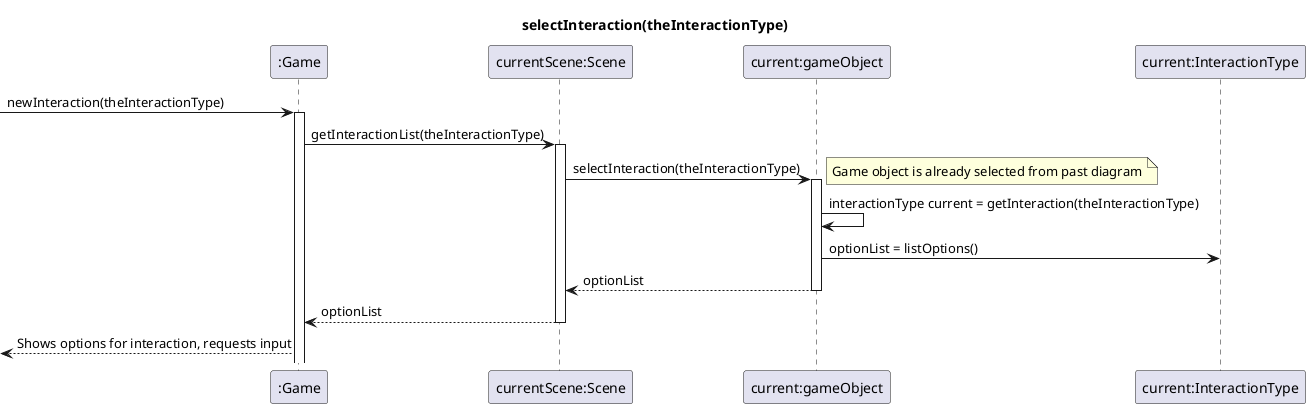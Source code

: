 @startuml

title selectInteraction(theInteractionType)
[-> ":Game" ++: newInteraction(theInteractionType)
":Game" -> "currentScene:Scene" ++ : getInteractionList(theInteractionType)
"currentScene:Scene" -> "current:gameObject" ++ : selectInteraction(theInteractionType)
note right: Game object is already selected from past diagram
"current:gameObject" -> "current:gameObject": interactionType current = getInteraction(theInteractionType)
"current:gameObject" -> "current:InteractionType": optionList = listOptions()
return optionList
return optionList
":Game" -->[: Shows options for interaction, requests input
 
@enduml